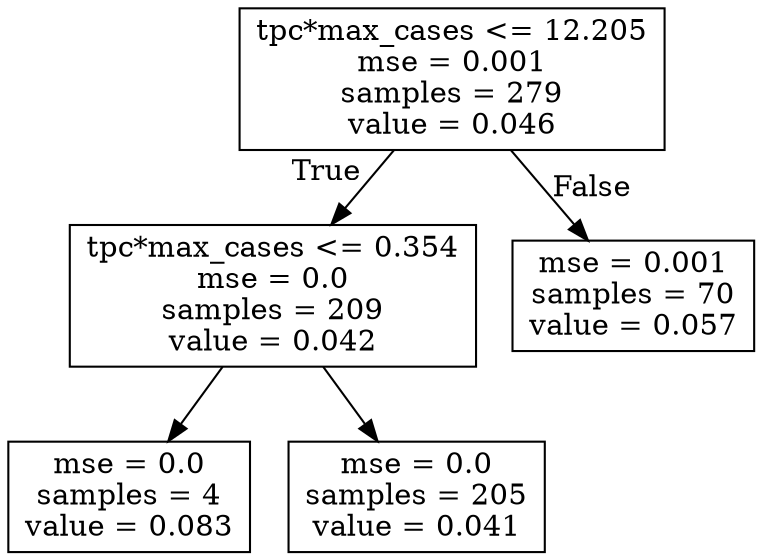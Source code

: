 digraph Tree {
node [shape=box] ;
0 [label="tpc*max_cases <= 12.205\nmse = 0.001\nsamples = 279\nvalue = 0.046"] ;
1 [label="tpc*max_cases <= 0.354\nmse = 0.0\nsamples = 209\nvalue = 0.042"] ;
0 -> 1 [labeldistance=2.5, labelangle=45, headlabel="True"] ;
2 [label="mse = 0.0\nsamples = 4\nvalue = 0.083"] ;
1 -> 2 ;
3 [label="mse = 0.0\nsamples = 205\nvalue = 0.041"] ;
1 -> 3 ;
4 [label="mse = 0.001\nsamples = 70\nvalue = 0.057"] ;
0 -> 4 [labeldistance=2.5, labelangle=-45, headlabel="False"] ;
}